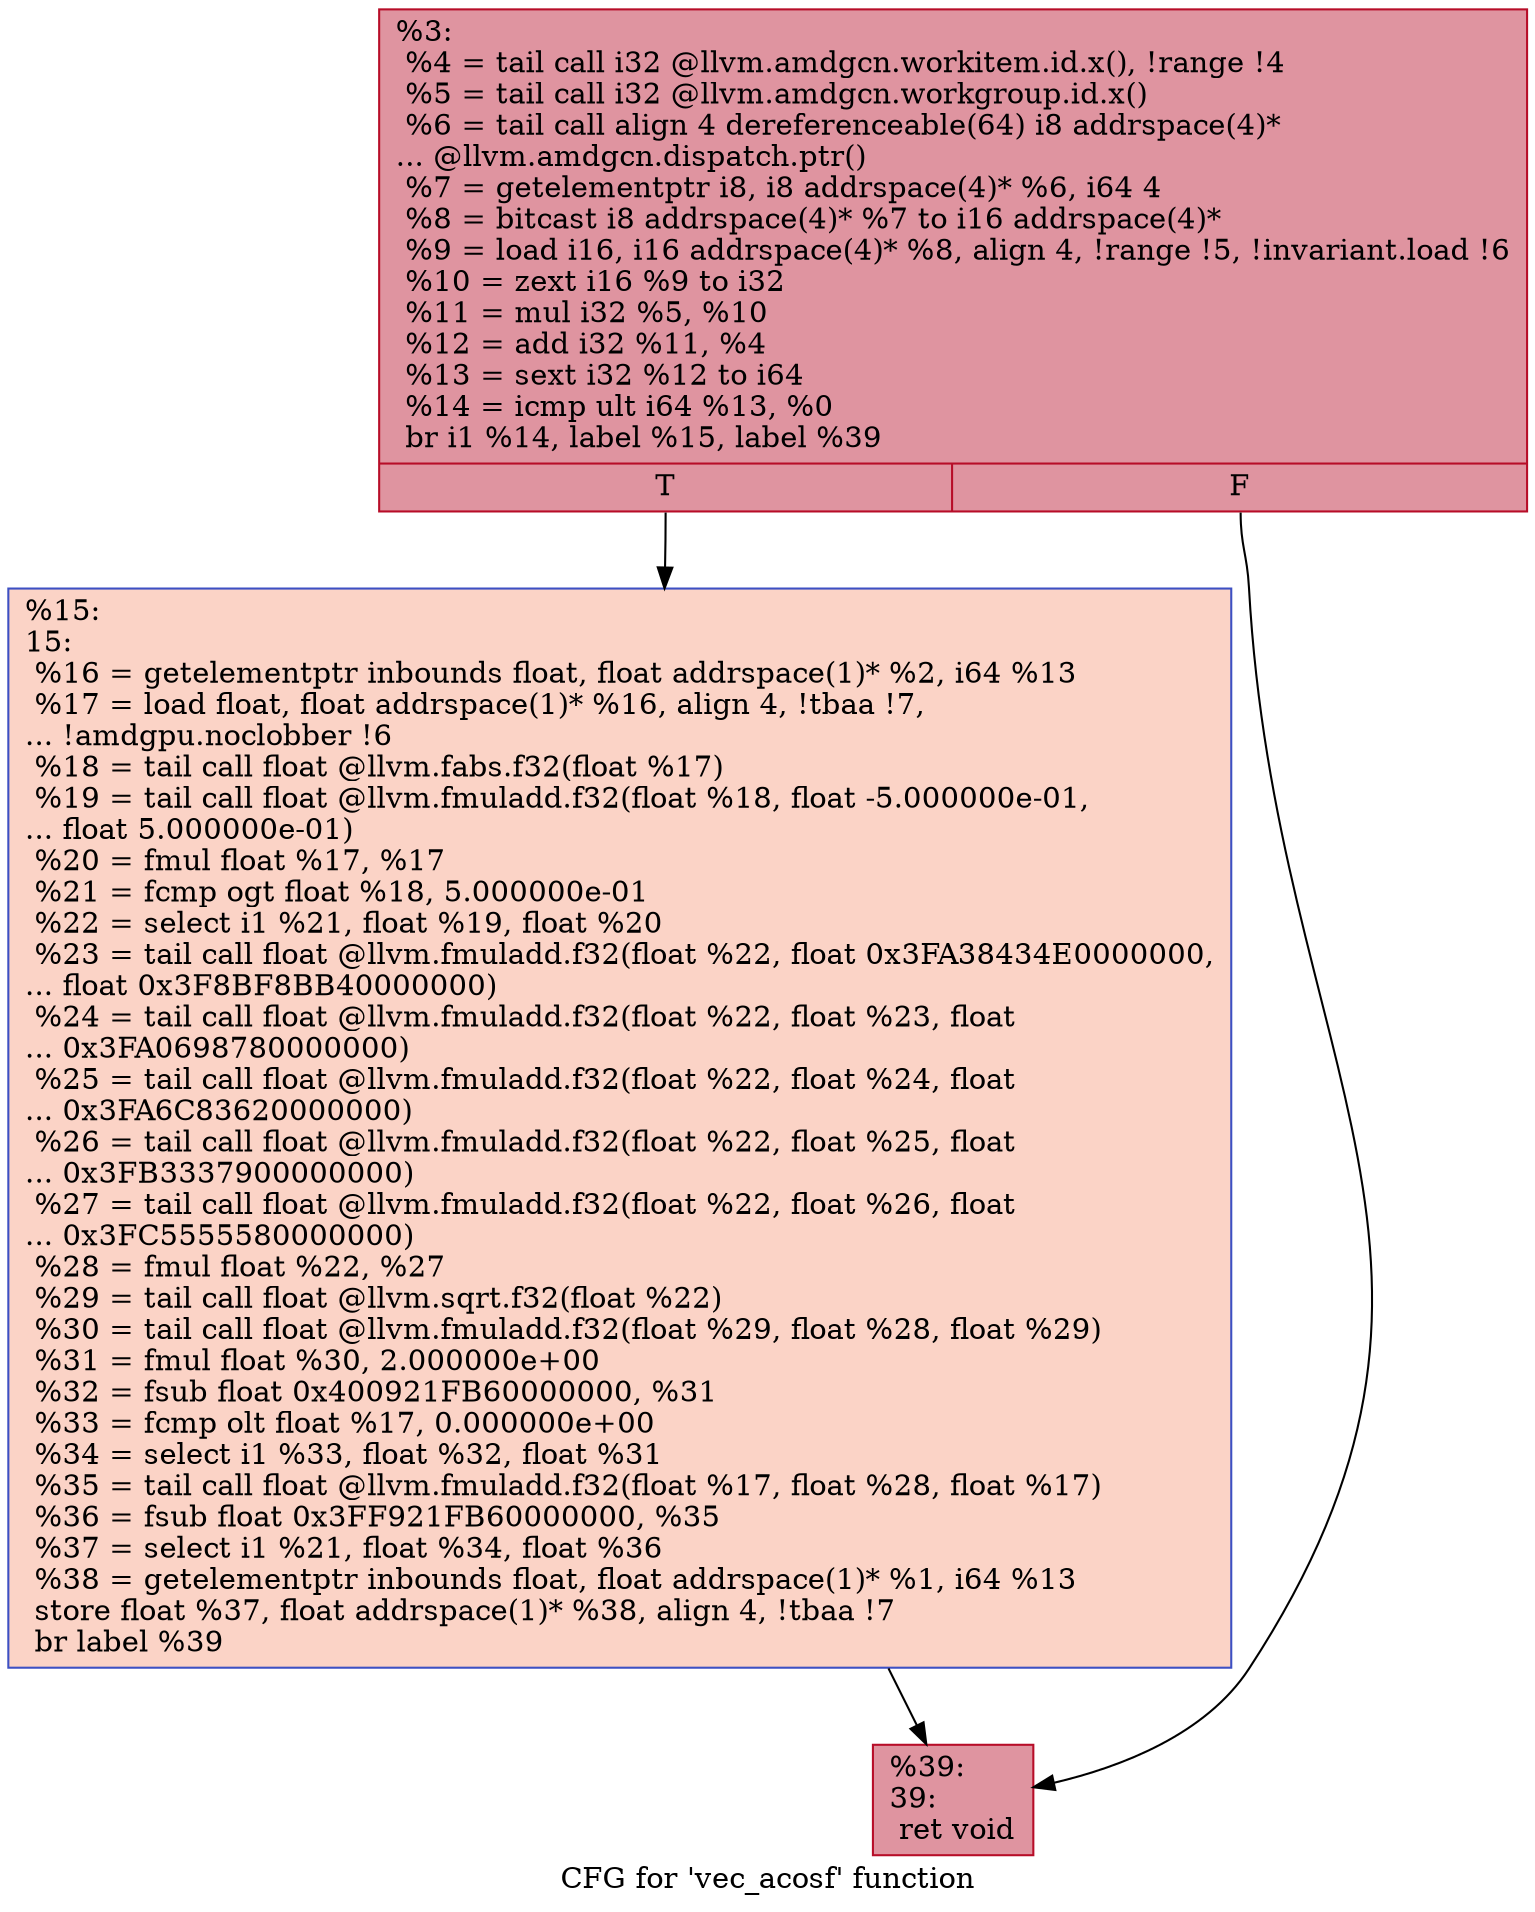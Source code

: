 digraph "CFG for 'vec_acosf' function" {
	label="CFG for 'vec_acosf' function";

	Node0x472b690 [shape=record,color="#b70d28ff", style=filled, fillcolor="#b70d2870",label="{%3:\l  %4 = tail call i32 @llvm.amdgcn.workitem.id.x(), !range !4\l  %5 = tail call i32 @llvm.amdgcn.workgroup.id.x()\l  %6 = tail call align 4 dereferenceable(64) i8 addrspace(4)*\l... @llvm.amdgcn.dispatch.ptr()\l  %7 = getelementptr i8, i8 addrspace(4)* %6, i64 4\l  %8 = bitcast i8 addrspace(4)* %7 to i16 addrspace(4)*\l  %9 = load i16, i16 addrspace(4)* %8, align 4, !range !5, !invariant.load !6\l  %10 = zext i16 %9 to i32\l  %11 = mul i32 %5, %10\l  %12 = add i32 %11, %4\l  %13 = sext i32 %12 to i64\l  %14 = icmp ult i64 %13, %0\l  br i1 %14, label %15, label %39\l|{<s0>T|<s1>F}}"];
	Node0x472b690:s0 -> Node0x472c430;
	Node0x472b690:s1 -> Node0x472d6a0;
	Node0x472c430 [shape=record,color="#3d50c3ff", style=filled, fillcolor="#f59c7d70",label="{%15:\l15:                                               \l  %16 = getelementptr inbounds float, float addrspace(1)* %2, i64 %13\l  %17 = load float, float addrspace(1)* %16, align 4, !tbaa !7,\l... !amdgpu.noclobber !6\l  %18 = tail call float @llvm.fabs.f32(float %17)\l  %19 = tail call float @llvm.fmuladd.f32(float %18, float -5.000000e-01,\l... float 5.000000e-01)\l  %20 = fmul float %17, %17\l  %21 = fcmp ogt float %18, 5.000000e-01\l  %22 = select i1 %21, float %19, float %20\l  %23 = tail call float @llvm.fmuladd.f32(float %22, float 0x3FA38434E0000000,\l... float 0x3F8BF8BB40000000)\l  %24 = tail call float @llvm.fmuladd.f32(float %22, float %23, float\l... 0x3FA0698780000000)\l  %25 = tail call float @llvm.fmuladd.f32(float %22, float %24, float\l... 0x3FA6C83620000000)\l  %26 = tail call float @llvm.fmuladd.f32(float %22, float %25, float\l... 0x3FB3337900000000)\l  %27 = tail call float @llvm.fmuladd.f32(float %22, float %26, float\l... 0x3FC5555580000000)\l  %28 = fmul float %22, %27\l  %29 = tail call float @llvm.sqrt.f32(float %22)\l  %30 = tail call float @llvm.fmuladd.f32(float %29, float %28, float %29)\l  %31 = fmul float %30, 2.000000e+00\l  %32 = fsub float 0x400921FB60000000, %31\l  %33 = fcmp olt float %17, 0.000000e+00\l  %34 = select i1 %33, float %32, float %31\l  %35 = tail call float @llvm.fmuladd.f32(float %17, float %28, float %17)\l  %36 = fsub float 0x3FF921FB60000000, %35\l  %37 = select i1 %21, float %34, float %36\l  %38 = getelementptr inbounds float, float addrspace(1)* %1, i64 %13\l  store float %37, float addrspace(1)* %38, align 4, !tbaa !7\l  br label %39\l}"];
	Node0x472c430 -> Node0x472d6a0;
	Node0x472d6a0 [shape=record,color="#b70d28ff", style=filled, fillcolor="#b70d2870",label="{%39:\l39:                                               \l  ret void\l}"];
}
